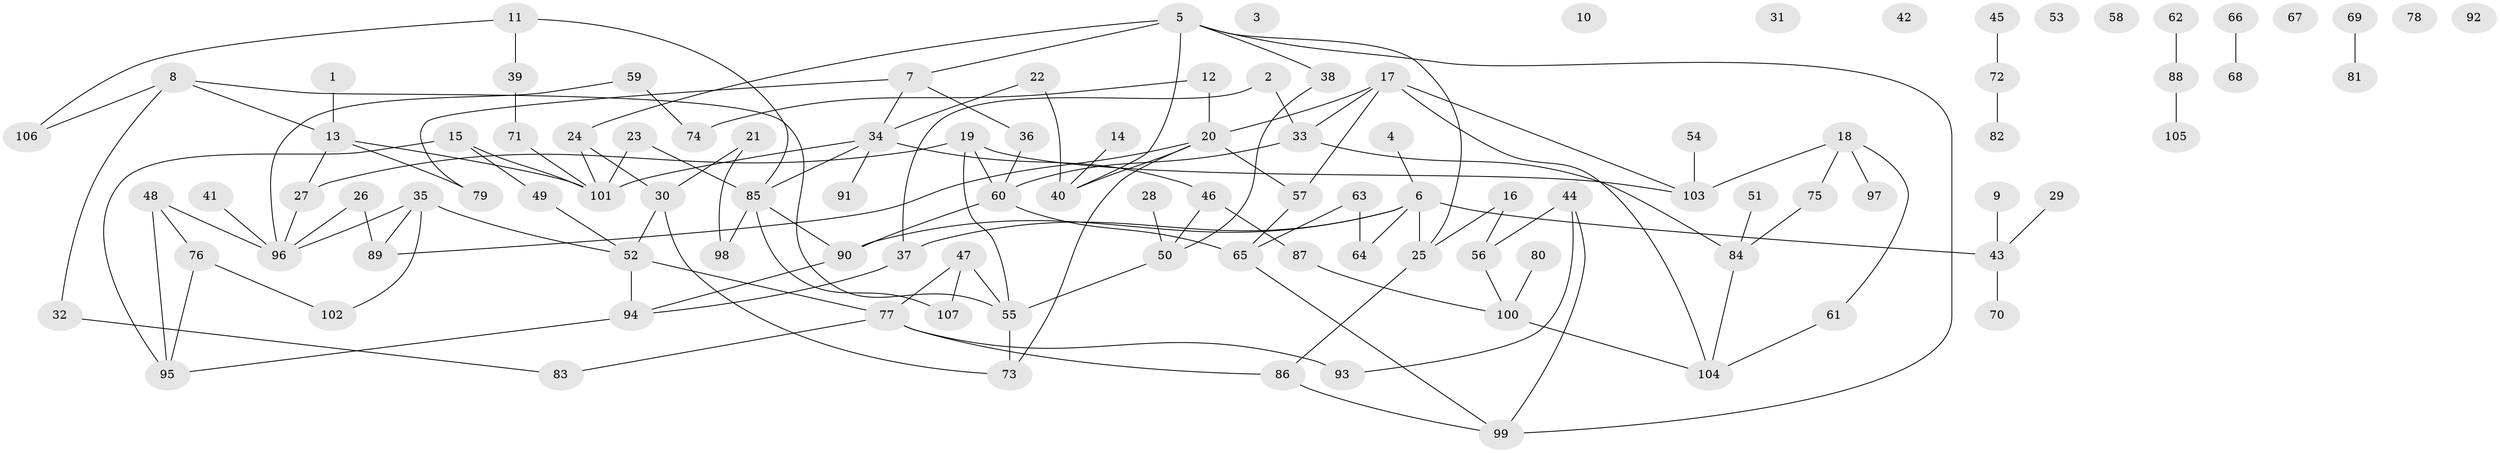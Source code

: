 // Generated by graph-tools (version 1.1) at 2025/33/03/09/25 02:33:24]
// undirected, 107 vertices, 138 edges
graph export_dot {
graph [start="1"]
  node [color=gray90,style=filled];
  1;
  2;
  3;
  4;
  5;
  6;
  7;
  8;
  9;
  10;
  11;
  12;
  13;
  14;
  15;
  16;
  17;
  18;
  19;
  20;
  21;
  22;
  23;
  24;
  25;
  26;
  27;
  28;
  29;
  30;
  31;
  32;
  33;
  34;
  35;
  36;
  37;
  38;
  39;
  40;
  41;
  42;
  43;
  44;
  45;
  46;
  47;
  48;
  49;
  50;
  51;
  52;
  53;
  54;
  55;
  56;
  57;
  58;
  59;
  60;
  61;
  62;
  63;
  64;
  65;
  66;
  67;
  68;
  69;
  70;
  71;
  72;
  73;
  74;
  75;
  76;
  77;
  78;
  79;
  80;
  81;
  82;
  83;
  84;
  85;
  86;
  87;
  88;
  89;
  90;
  91;
  92;
  93;
  94;
  95;
  96;
  97;
  98;
  99;
  100;
  101;
  102;
  103;
  104;
  105;
  106;
  107;
  1 -- 13;
  2 -- 33;
  2 -- 37;
  4 -- 6;
  5 -- 7;
  5 -- 24;
  5 -- 25;
  5 -- 38;
  5 -- 40;
  5 -- 99;
  6 -- 25;
  6 -- 37;
  6 -- 43;
  6 -- 64;
  6 -- 90;
  7 -- 34;
  7 -- 36;
  7 -- 79;
  8 -- 13;
  8 -- 32;
  8 -- 55;
  8 -- 106;
  9 -- 43;
  11 -- 39;
  11 -- 85;
  11 -- 106;
  12 -- 20;
  12 -- 74;
  13 -- 27;
  13 -- 79;
  13 -- 101;
  14 -- 40;
  15 -- 49;
  15 -- 95;
  15 -- 101;
  16 -- 25;
  16 -- 56;
  17 -- 20;
  17 -- 33;
  17 -- 57;
  17 -- 103;
  17 -- 104;
  18 -- 61;
  18 -- 75;
  18 -- 97;
  18 -- 103;
  19 -- 27;
  19 -- 55;
  19 -- 60;
  19 -- 103;
  20 -- 40;
  20 -- 57;
  20 -- 73;
  20 -- 89;
  21 -- 30;
  21 -- 98;
  22 -- 34;
  22 -- 40;
  23 -- 85;
  23 -- 101;
  24 -- 30;
  24 -- 101;
  25 -- 86;
  26 -- 89;
  26 -- 96;
  27 -- 96;
  28 -- 50;
  29 -- 43;
  30 -- 52;
  30 -- 73;
  32 -- 83;
  33 -- 60;
  33 -- 84;
  34 -- 46;
  34 -- 85;
  34 -- 91;
  34 -- 101;
  35 -- 52;
  35 -- 89;
  35 -- 96;
  35 -- 102;
  36 -- 60;
  37 -- 94;
  38 -- 50;
  39 -- 71;
  41 -- 96;
  43 -- 70;
  44 -- 56;
  44 -- 93;
  44 -- 99;
  45 -- 72;
  46 -- 50;
  46 -- 87;
  47 -- 55;
  47 -- 77;
  47 -- 107;
  48 -- 76;
  48 -- 95;
  48 -- 96;
  49 -- 52;
  50 -- 55;
  51 -- 84;
  52 -- 77;
  52 -- 94;
  54 -- 103;
  55 -- 73;
  56 -- 100;
  57 -- 65;
  59 -- 74;
  59 -- 96;
  60 -- 65;
  60 -- 90;
  61 -- 104;
  62 -- 88;
  63 -- 64;
  63 -- 65;
  65 -- 99;
  66 -- 68;
  69 -- 81;
  71 -- 101;
  72 -- 82;
  75 -- 84;
  76 -- 95;
  76 -- 102;
  77 -- 83;
  77 -- 86;
  77 -- 93;
  80 -- 100;
  84 -- 104;
  85 -- 90;
  85 -- 98;
  85 -- 107;
  86 -- 99;
  87 -- 100;
  88 -- 105;
  90 -- 94;
  94 -- 95;
  100 -- 104;
}
